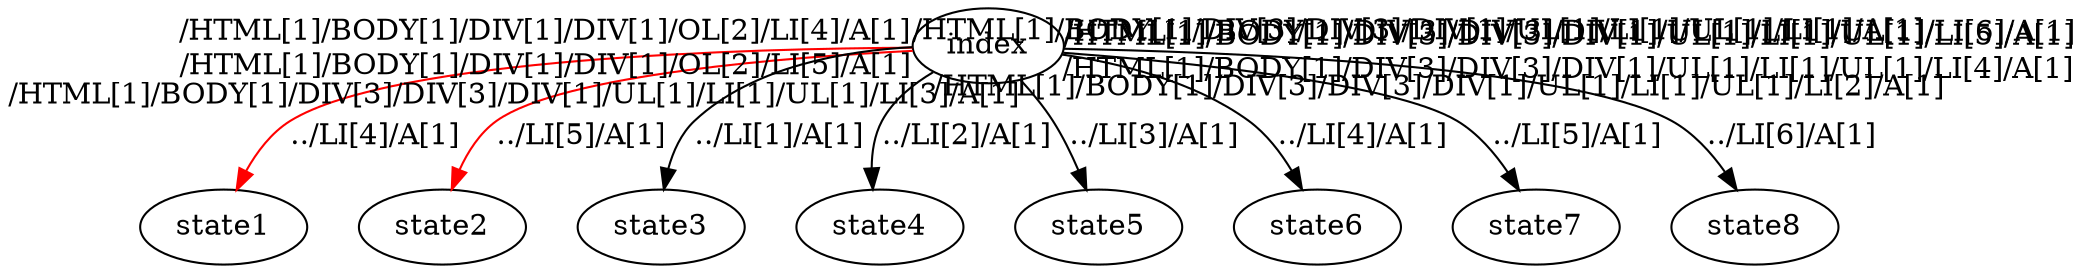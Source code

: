 digraph G {
  1 [ label="state1" ];
  2 [ label="state2" ];
  3 [ label="index" ];
  4 [ label="state3" ];
  5 [ label="state4" ];
  6 [ label="state5" ];
  7 [ label="state6" ];
  8 [ label="state7" ];
  9 [ label="state8" ];
  3 -> 1 [ label="../LI[4]/A[1]" color="red" taillabel="/HTML[1]/BODY[1]/DIV[1]/DIV[1]/OL[2]/LI[4]/A[1]" ];
  3 -> 2 [ label="../LI[5]/A[1]" color="red" taillabel="/HTML[1]/BODY[1]/DIV[1]/DIV[1]/OL[2]/LI[5]/A[1]" ];
  3 -> 4 [ label="../LI[1]/A[1]" taillabel="/HTML[1]/BODY[1]/DIV[3]/DIV[3]/DIV[1]/UL[1]/LI[1]/UL[1]/LI[1]/A[1]" ];
  3 -> 5 [ label="../LI[2]/A[1]" taillabel="/HTML[1]/BODY[1]/DIV[3]/DIV[3]/DIV[1]/UL[1]/LI[1]/UL[1]/LI[2]/A[1]" ];
  3 -> 6 [ label="../LI[3]/A[1]" taillabel="/HTML[1]/BODY[1]/DIV[3]/DIV[3]/DIV[1]/UL[1]/LI[1]/UL[1]/LI[3]/A[1]" ];
  3 -> 7 [ label="../LI[4]/A[1]" taillabel="/HTML[1]/BODY[1]/DIV[3]/DIV[3]/DIV[1]/UL[1]/LI[1]/UL[1]/LI[4]/A[1]" ];
  3 -> 8 [ label="../LI[5]/A[1]" taillabel="/HTML[1]/BODY[1]/DIV[3]/DIV[3]/DIV[1]/UL[1]/LI[1]/UL[1]/LI[5]/A[1]" ];
  3 -> 9 [ label="../LI[6]/A[1]" taillabel="/HTML[1]/BODY[1]/DIV[3]/DIV[3]/DIV[1]/UL[1]/LI[1]/UL[1]/LI[6]/A[1]" ];
}
